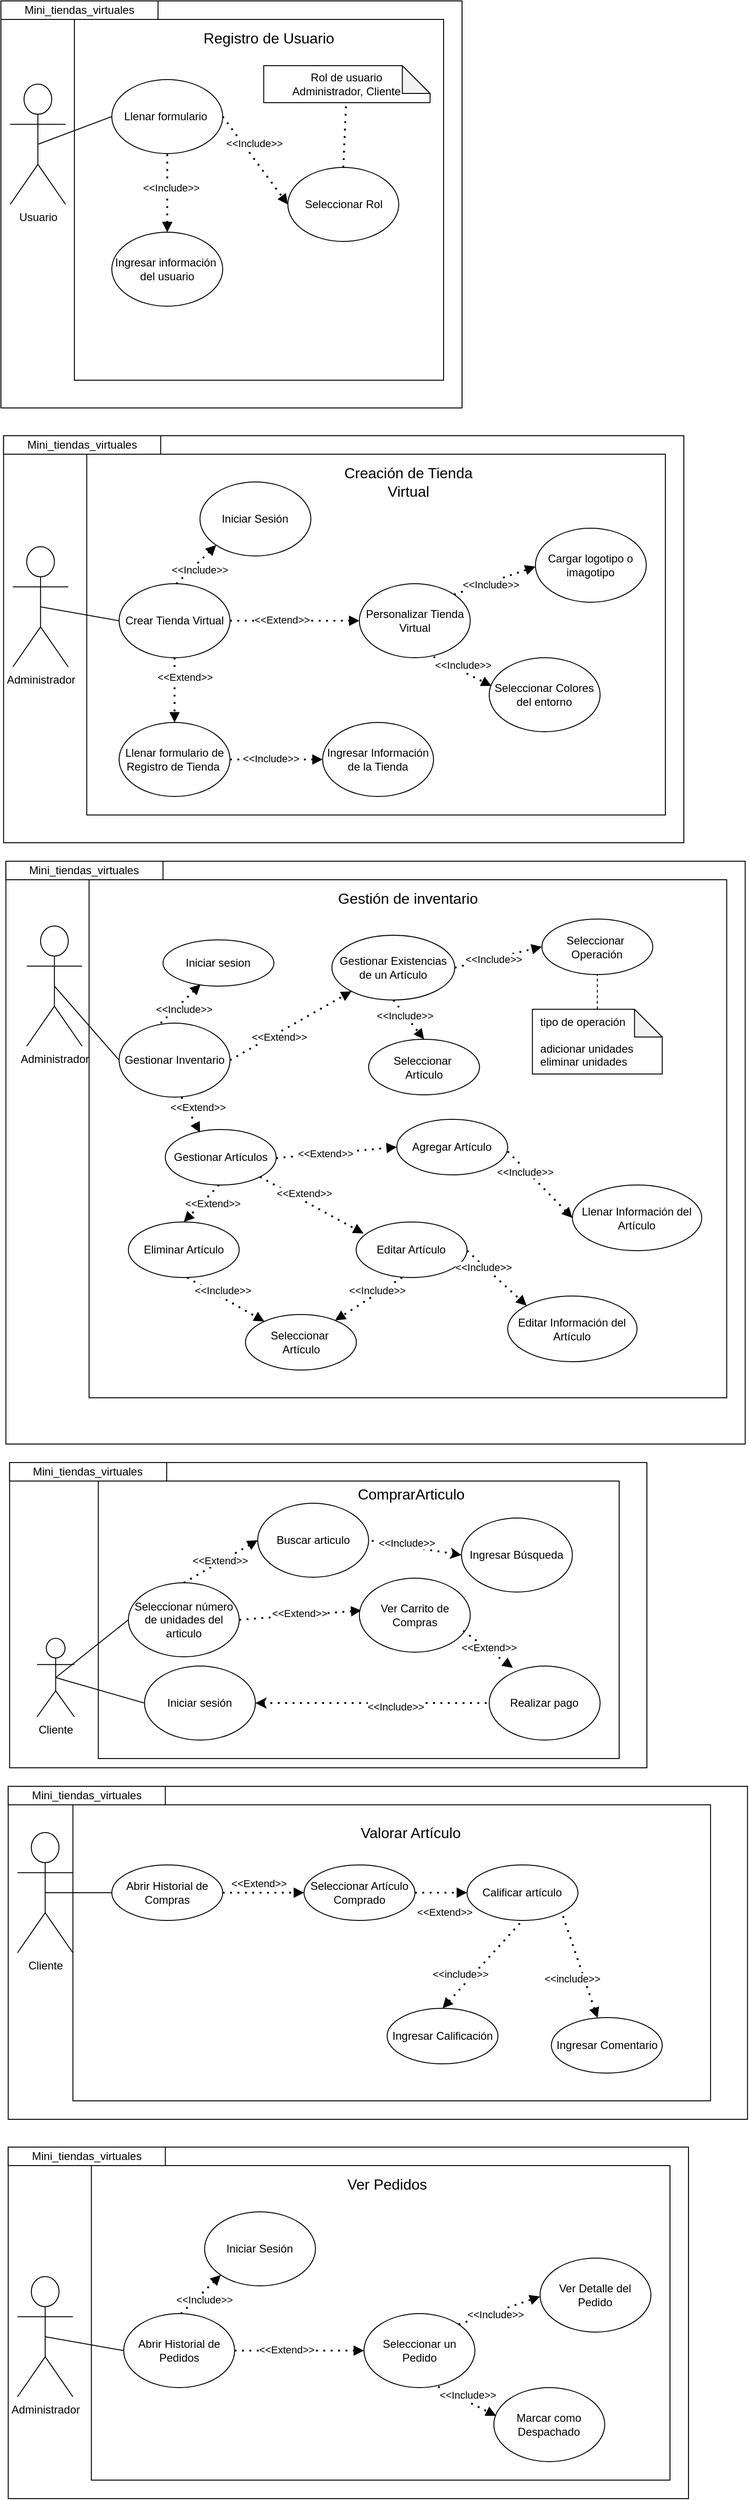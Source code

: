 <mxfile version="13.8.5" type="google"><diagram id="AHl_9mjhNAtu6RGN93dA" name="Page-1"><mxGraphModel dx="1422" dy="1874" grid="1" gridSize="10" guides="1" tooltips="1" connect="1" arrows="1" fold="1" page="1" pageScale="1" pageWidth="827" pageHeight="1169" math="0" shadow="0"><root><mxCell id="0"/><mxCell id="1" parent="0"/><mxCell id="8QxIA9W38S0j4MF1Y1v--1" value="" style="rounded=0;whiteSpace=wrap;html=1;" parent="1" vertex="1"><mxGeometry x="58.88" y="770" width="800" height="360" as="geometry"/></mxCell><mxCell id="8QxIA9W38S0j4MF1Y1v--2" value="Mini_tiendas_virtuales" style="rounded=0;whiteSpace=wrap;html=1;" parent="1" vertex="1"><mxGeometry x="58.88" y="770" width="170" height="20" as="geometry"/></mxCell><mxCell id="8QxIA9W38S0j4MF1Y1v--4" value="Cliente" style="shape=umlActor;verticalLabelPosition=bottom;verticalAlign=top;html=1;outlineConnect=0;" parent="1" vertex="1"><mxGeometry x="68.88" y="820" width="60" height="130" as="geometry"/></mxCell><mxCell id="8QxIA9W38S0j4MF1Y1v--5" value="" style="rounded=0;whiteSpace=wrap;html=1;" parent="1" vertex="1"><mxGeometry x="128.88" y="790" width="690" height="320" as="geometry"/></mxCell><mxCell id="8QxIA9W38S0j4MF1Y1v--6" value="Valorar Artículo" style="text;html=1;strokeColor=none;fillColor=none;align=center;verticalAlign=middle;whiteSpace=wrap;rounded=0;fontSize=16;" parent="1" vertex="1"><mxGeometry x="418.88" y="810" width="150.5" height="20" as="geometry"/></mxCell><mxCell id="8QxIA9W38S0j4MF1Y1v--9" value="Abrir Historial de Compras" style="ellipse;whiteSpace=wrap;html=1;" parent="1" vertex="1"><mxGeometry x="171" y="855" width="120" height="60" as="geometry"/></mxCell><mxCell id="8QxIA9W38S0j4MF1Y1v--12" value="" style="endArrow=none;html=1;entryX=0;entryY=0.5;entryDx=0;entryDy=0;exitX=0.5;exitY=0.5;exitDx=0;exitDy=0;exitPerimeter=0;" parent="1" source="8QxIA9W38S0j4MF1Y1v--4" target="8QxIA9W38S0j4MF1Y1v--9" edge="1"><mxGeometry width="50" height="50" relative="1" as="geometry"><mxPoint x="108.88" y="890" as="sourcePoint"/><mxPoint x="158.88" y="840" as="targetPoint"/></mxGeometry></mxCell><mxCell id="8QxIA9W38S0j4MF1Y1v--13" value="Calificar artículo" style="ellipse;whiteSpace=wrap;html=1;" parent="1" vertex="1"><mxGeometry x="555.38" y="855" width="120" height="60" as="geometry"/></mxCell><mxCell id="8QxIA9W38S0j4MF1Y1v--20" value="" style="endArrow=block;dashed=1;html=1;dashPattern=1 3;strokeWidth=2;entryX=0;entryY=0.5;entryDx=0;entryDy=0;startArrow=none;startFill=0;endFill=1;exitX=1;exitY=0.5;exitDx=0;exitDy=0;" parent="1" source="8QxIA9W38S0j4MF1Y1v--9" target="8QxIA9W38S0j4MF1Y1v--22" edge="1"><mxGeometry width="50" height="50" relative="1" as="geometry"><mxPoint x="448.88" y="850" as="sourcePoint"/><mxPoint x="498.88" y="800" as="targetPoint"/></mxGeometry></mxCell><mxCell id="8QxIA9W38S0j4MF1Y1v--21" value="&amp;lt;&amp;lt;Extend&amp;gt;&amp;gt;" style="edgeLabel;html=1;align=center;verticalAlign=middle;resizable=0;points=[];" parent="8QxIA9W38S0j4MF1Y1v--20" vertex="1" connectable="0"><mxGeometry x="0.392" y="2" relative="1" as="geometry"><mxPoint x="-22.5" y="-8" as="offset"/></mxGeometry></mxCell><mxCell id="8QxIA9W38S0j4MF1Y1v--22" value="Seleccionar Artículo Comprado" style="ellipse;whiteSpace=wrap;html=1;" parent="1" vertex="1"><mxGeometry x="379" y="855" width="120" height="60" as="geometry"/></mxCell><mxCell id="8QxIA9W38S0j4MF1Y1v--23" value="Ingresar Calificación" style="ellipse;whiteSpace=wrap;html=1;" parent="1" vertex="1"><mxGeometry x="468.88" y="1010" width="120" height="60" as="geometry"/></mxCell><mxCell id="8QxIA9W38S0j4MF1Y1v--24" value="Ingresar Comentario" style="ellipse;whiteSpace=wrap;html=1;" parent="1" vertex="1"><mxGeometry x="646.63" y="1020" width="120" height="60" as="geometry"/></mxCell><mxCell id="8QxIA9W38S0j4MF1Y1v--27" value="" style="endArrow=none;dashed=1;html=1;dashPattern=1 3;strokeWidth=2;exitX=0.5;exitY=0;exitDx=0;exitDy=0;endFill=0;entryX=0.5;entryY=1;entryDx=0;entryDy=0;startArrow=block;startFill=1;" parent="1" source="8QxIA9W38S0j4MF1Y1v--23" target="8QxIA9W38S0j4MF1Y1v--13" edge="1"><mxGeometry width="50" height="50" relative="1" as="geometry"><mxPoint x="448.88" y="1100" as="sourcePoint"/><mxPoint x="498.88" y="1050" as="targetPoint"/></mxGeometry></mxCell><mxCell id="8QxIA9W38S0j4MF1Y1v--28" value="&amp;lt;&amp;lt;include&amp;gt;&amp;gt;" style="edgeLabel;html=1;align=center;verticalAlign=middle;resizable=0;points=[];" parent="8QxIA9W38S0j4MF1Y1v--27" vertex="1" connectable="0"><mxGeometry x="-0.415" y="3" relative="1" as="geometry"><mxPoint x="-4.13" y="-7.22" as="offset"/></mxGeometry></mxCell><mxCell id="8QxIA9W38S0j4MF1Y1v--31" value="" style="endArrow=none;dashed=1;html=1;dashPattern=1 3;strokeWidth=2;endFill=0;entryX=1;entryY=1;entryDx=0;entryDy=0;startArrow=block;startFill=1;" parent="1" source="8QxIA9W38S0j4MF1Y1v--24" target="8QxIA9W38S0j4MF1Y1v--13" edge="1"><mxGeometry width="50" height="50" relative="1" as="geometry"><mxPoint x="678.88" y="1005" as="sourcePoint"/><mxPoint x="668.88" y="925" as="targetPoint"/></mxGeometry></mxCell><mxCell id="8QxIA9W38S0j4MF1Y1v--32" value="&amp;lt;&amp;lt;include&amp;gt;&amp;gt;" style="edgeLabel;html=1;align=center;verticalAlign=middle;resizable=0;points=[];" parent="8QxIA9W38S0j4MF1Y1v--31" vertex="1" connectable="0"><mxGeometry x="-0.415" y="3" relative="1" as="geometry"><mxPoint x="-13.6" y="-9.64" as="offset"/></mxGeometry></mxCell><mxCell id="8QxIA9W38S0j4MF1Y1v--33" value="" style="rounded=0;whiteSpace=wrap;html=1;" parent="1" vertex="1"><mxGeometry x="56.38" y="-230" width="800" height="630" as="geometry"/></mxCell><mxCell id="8QxIA9W38S0j4MF1Y1v--34" value="" style="rounded=0;whiteSpace=wrap;html=1;" parent="1" vertex="1"><mxGeometry x="146.38" y="-210" width="690" height="560" as="geometry"/></mxCell><mxCell id="8QxIA9W38S0j4MF1Y1v--36" value="Mini_tiendas_virtuales" style="rounded=0;whiteSpace=wrap;html=1;" parent="1" vertex="1"><mxGeometry x="56.38" y="-230" width="170" height="20" as="geometry"/></mxCell><mxCell id="8QxIA9W38S0j4MF1Y1v--37" value="Administrador" style="shape=umlActor;verticalLabelPosition=bottom;verticalAlign=top;html=1;outlineConnect=0;" parent="1" vertex="1"><mxGeometry x="78.88" y="-160" width="60" height="130" as="geometry"/></mxCell><mxCell id="8QxIA9W38S0j4MF1Y1v--38" value="&lt;font style=&quot;font-size: 16px;&quot;&gt;Gestión de inventario&lt;/font&gt;" style="text;html=1;strokeColor=none;fillColor=none;align=center;verticalAlign=middle;whiteSpace=wrap;rounded=0;fontSize=16;" parent="1" vertex="1"><mxGeometry x="393.88" y="-200" width="195" height="20" as="geometry"/></mxCell><mxCell id="8QxIA9W38S0j4MF1Y1v--39" value="" style="ellipse;whiteSpace=wrap;html=1;" parent="1" vertex="1"><mxGeometry x="226.38" y="-145" width="120" height="50" as="geometry"/></mxCell><mxCell id="8QxIA9W38S0j4MF1Y1v--40" value="Gestionar Artículos" style="ellipse;whiteSpace=wrap;html=1;" parent="1" vertex="1"><mxGeometry x="228.88" y="60" width="120" height="60" as="geometry"/></mxCell><mxCell id="8QxIA9W38S0j4MF1Y1v--41" value="Llenar Información del Artículo" style="ellipse;whiteSpace=wrap;html=1;" parent="1" vertex="1"><mxGeometry x="669.38" y="120" width="140" height="71" as="geometry"/></mxCell><mxCell id="8QxIA9W38S0j4MF1Y1v--42" value="Iniciar sesion" style="text;html=1;strokeColor=none;fillColor=none;align=center;verticalAlign=middle;whiteSpace=wrap;rounded=0;" parent="1" vertex="1"><mxGeometry x="246.38" y="-132.5" width="80" height="25" as="geometry"/></mxCell><mxCell id="8QxIA9W38S0j4MF1Y1v--43" value="Agregar Artículo" style="ellipse;whiteSpace=wrap;html=1;" parent="1" vertex="1"><mxGeometry x="479.38" y="49" width="120" height="60" as="geometry"/></mxCell><mxCell id="8QxIA9W38S0j4MF1Y1v--47" value="" style="endArrow=none;html=1;entryX=0;entryY=0.5;entryDx=0;entryDy=0;exitX=0.5;exitY=0.5;exitDx=0;exitDy=0;exitPerimeter=0;" parent="1" source="8QxIA9W38S0j4MF1Y1v--37" target="8QxIA9W38S0j4MF1Y1v--139" edge="1"><mxGeometry width="50" height="50" relative="1" as="geometry"><mxPoint x="436.38" y="60" as="sourcePoint"/><mxPoint x="486.38" y="10" as="targetPoint"/></mxGeometry></mxCell><mxCell id="8QxIA9W38S0j4MF1Y1v--48" value="" style="rounded=0;whiteSpace=wrap;html=1;" parent="1" vertex="1"><mxGeometry x="60.38" y="420" width="689.62" height="330" as="geometry"/></mxCell><mxCell id="8QxIA9W38S0j4MF1Y1v--49" value="" style="rounded=0;whiteSpace=wrap;html=1;" parent="1" vertex="1"><mxGeometry x="156.38" y="440" width="563.62" height="300" as="geometry"/></mxCell><mxCell id="8QxIA9W38S0j4MF1Y1v--50" value="Mini_tiendas_virtuales" style="rounded=0;whiteSpace=wrap;html=1;" parent="1" vertex="1"><mxGeometry x="60.38" y="420" width="170" height="20" as="geometry"/></mxCell><mxCell id="8QxIA9W38S0j4MF1Y1v--51" value="Cliente" style="shape=umlActor;verticalLabelPosition=bottom;verticalAlign=top;html=1;outlineConnect=0;" parent="1" vertex="1"><mxGeometry x="90" y="610" width="40.5" height="85" as="geometry"/></mxCell><mxCell id="8QxIA9W38S0j4MF1Y1v--52" value="ComprarArticulo" style="text;html=1;strokeColor=none;fillColor=none;align=center;verticalAlign=middle;whiteSpace=wrap;rounded=0;fontSize=16;" parent="1" vertex="1"><mxGeometry x="475.38" y="444" width="40" height="20" as="geometry"/></mxCell><mxCell id="8QxIA9W38S0j4MF1Y1v--54" value="" style="endArrow=none;html=1;exitX=0.5;exitY=0.5;exitDx=0;exitDy=0;exitPerimeter=0;entryX=0;entryY=0.5;entryDx=0;entryDy=0;" parent="1" source="8QxIA9W38S0j4MF1Y1v--51" target="8QxIA9W38S0j4MF1Y1v--57" edge="1"><mxGeometry width="50" height="50" relative="1" as="geometry"><mxPoint x="210.38" y="590" as="sourcePoint"/><mxPoint x="166.38" y="550" as="targetPoint"/></mxGeometry></mxCell><mxCell id="8QxIA9W38S0j4MF1Y1v--57" value="Seleccionar número de unidades del articulo" style="ellipse;whiteSpace=wrap;html=1;" parent="1" vertex="1"><mxGeometry x="188.88" y="550" width="120" height="80" as="geometry"/></mxCell><mxCell id="8QxIA9W38S0j4MF1Y1v--58" value="Realizar pago" style="ellipse;whiteSpace=wrap;html=1;" parent="1" vertex="1"><mxGeometry x="579.38" y="640" width="120" height="80" as="geometry"/></mxCell><mxCell id="8QxIA9W38S0j4MF1Y1v--59" value="" style="endArrow=block;dashed=1;html=1;dashPattern=1 3;strokeWidth=2;entryX=0;entryY=0.5;entryDx=0;entryDy=0;exitX=1;exitY=0.5;exitDx=0;exitDy=0;endFill=1;" parent="1" source="8QxIA9W38S0j4MF1Y1v--57" edge="1"><mxGeometry width="50" height="50" relative="1" as="geometry"><mxPoint x="526.38" y="560" as="sourcePoint"/><mxPoint x="441" y="580" as="targetPoint"/><Array as="points"/></mxGeometry></mxCell><mxCell id="8QxIA9W38S0j4MF1Y1v--60" value="&amp;lt;&amp;lt;Extend&amp;gt;&amp;gt;" style="edgeLabel;html=1;align=center;verticalAlign=middle;resizable=0;points=[];" parent="8QxIA9W38S0j4MF1Y1v--59" vertex="1" connectable="0"><mxGeometry x="-0.019" y="1" relative="1" as="geometry"><mxPoint y="-1" as="offset"/></mxGeometry></mxCell><mxCell id="8QxIA9W38S0j4MF1Y1v--61" value="Iniciar sesión" style="ellipse;whiteSpace=wrap;html=1;" parent="1" vertex="1"><mxGeometry x="206.38" y="640" width="120" height="80" as="geometry"/></mxCell><mxCell id="8QxIA9W38S0j4MF1Y1v--62" value="" style="endArrow=none;dashed=1;html=1;dashPattern=1 3;strokeWidth=2;entryX=0;entryY=0.5;entryDx=0;entryDy=0;startArrow=classic;startFill=1;exitX=1;exitY=0.5;exitDx=0;exitDy=0;" parent="1" source="8QxIA9W38S0j4MF1Y1v--61" target="8QxIA9W38S0j4MF1Y1v--58" edge="1"><mxGeometry width="50" height="50" relative="1" as="geometry"><mxPoint x="616.38" y="630" as="sourcePoint"/><mxPoint x="666.38" y="580" as="targetPoint"/></mxGeometry></mxCell><mxCell id="8QxIA9W38S0j4MF1Y1v--63" value="&amp;lt;&amp;lt;Include&amp;gt;&amp;gt;" style="edgeLabel;html=1;align=center;verticalAlign=middle;resizable=0;points=[];" parent="8QxIA9W38S0j4MF1Y1v--62" vertex="1" connectable="0"><mxGeometry x="0.194" y="-4" relative="1" as="geometry"><mxPoint as="offset"/></mxGeometry></mxCell><mxCell id="8QxIA9W38S0j4MF1Y1v--64" value="" style="endArrow=none;html=1;exitX=0;exitY=0.5;exitDx=0;exitDy=0;entryX=0.5;entryY=0.5;entryDx=0;entryDy=0;entryPerimeter=0;" parent="1" source="8QxIA9W38S0j4MF1Y1v--61" target="8QxIA9W38S0j4MF1Y1v--51" edge="1"><mxGeometry width="50" height="50" relative="1" as="geometry"><mxPoint x="96.38" y="680" as="sourcePoint"/><mxPoint x="136.38" y="630" as="targetPoint"/><Array as="points"/></mxGeometry></mxCell><mxCell id="8QxIA9W38S0j4MF1Y1v--65" value="" style="rounded=0;whiteSpace=wrap;html=1;" parent="1" vertex="1"><mxGeometry x="51" y="-1160" width="499" height="440" as="geometry"/></mxCell><mxCell id="8QxIA9W38S0j4MF1Y1v--66" value="Mini_tiendas_virtuales" style="rounded=0;whiteSpace=wrap;html=1;" parent="1" vertex="1"><mxGeometry x="51" y="-1160" width="170" height="20" as="geometry"/></mxCell><mxCell id="8QxIA9W38S0j4MF1Y1v--67" value="Usuario" style="shape=umlActor;verticalLabelPosition=bottom;verticalAlign=top;html=1;outlineConnect=0;" parent="1" vertex="1"><mxGeometry x="61" y="-1070" width="60" height="130" as="geometry"/></mxCell><mxCell id="8QxIA9W38S0j4MF1Y1v--68" value="" style="rounded=0;whiteSpace=wrap;html=1;" parent="1" vertex="1"><mxGeometry x="130.5" y="-1140" width="399.5" height="390" as="geometry"/></mxCell><mxCell id="8QxIA9W38S0j4MF1Y1v--69" value="Registro de Usuario" style="text;html=1;strokeColor=none;fillColor=none;align=center;verticalAlign=middle;whiteSpace=wrap;rounded=0;fontSize=16;" parent="1" vertex="1"><mxGeometry x="263.13" y="-1130" width="155.75" height="20" as="geometry"/></mxCell><mxCell id="8QxIA9W38S0j4MF1Y1v--70" value="Seleccionar Rol" style="ellipse;whiteSpace=wrap;html=1;" parent="1" vertex="1"><mxGeometry x="361.5" y="-980" width="120" height="80" as="geometry"/></mxCell><mxCell id="8QxIA9W38S0j4MF1Y1v--71" value="Rol de usuario&lt;br&gt;Administrador, Cliente" style="shape=note;whiteSpace=wrap;html=1;backgroundOutline=1;darkOpacity=0.05;" parent="1" vertex="1"><mxGeometry x="335.38" y="-1090" width="180" height="40" as="geometry"/></mxCell><mxCell id="8QxIA9W38S0j4MF1Y1v--72" value="" style="endArrow=none;dashed=1;html=1;dashPattern=1 3;strokeWidth=2;exitX=0.5;exitY=0;exitDx=0;exitDy=0;" parent="1" source="8QxIA9W38S0j4MF1Y1v--70" target="8QxIA9W38S0j4MF1Y1v--71" edge="1"><mxGeometry width="50" height="50" relative="1" as="geometry"><mxPoint x="291" y="-1050" as="sourcePoint"/><mxPoint x="341" y="-1100" as="targetPoint"/></mxGeometry></mxCell><mxCell id="8QxIA9W38S0j4MF1Y1v--73" value="Llenar formulario&amp;nbsp;" style="ellipse;whiteSpace=wrap;html=1;" parent="1" vertex="1"><mxGeometry x="171" y="-1075" width="120" height="80" as="geometry"/></mxCell><mxCell id="8QxIA9W38S0j4MF1Y1v--74" value="" style="endArrow=block;dashed=1;html=1;dashPattern=1 3;strokeWidth=2;exitX=1;exitY=0.5;exitDx=0;exitDy=0;entryX=0;entryY=0.5;entryDx=0;entryDy=0;endFill=1;" parent="1" source="8QxIA9W38S0j4MF1Y1v--73" target="8QxIA9W38S0j4MF1Y1v--70" edge="1"><mxGeometry width="50" height="50" relative="1" as="geometry"><mxPoint x="311" y="-1050" as="sourcePoint"/><mxPoint x="361" y="-1100" as="targetPoint"/></mxGeometry></mxCell><mxCell id="8QxIA9W38S0j4MF1Y1v--75" value="&amp;lt;&amp;lt;Include&amp;gt;&amp;gt;" style="edgeLabel;html=1;align=center;verticalAlign=middle;resizable=0;points=[];" parent="8QxIA9W38S0j4MF1Y1v--74" vertex="1" connectable="0"><mxGeometry x="-0.355" relative="1" as="geometry"><mxPoint x="11.04" y="-1.61" as="offset"/></mxGeometry></mxCell><mxCell id="8QxIA9W38S0j4MF1Y1v--76" value="Ingresar información&amp;nbsp; del usuario" style="ellipse;whiteSpace=wrap;html=1;" parent="1" vertex="1"><mxGeometry x="171" y="-910" width="120" height="80" as="geometry"/></mxCell><mxCell id="8QxIA9W38S0j4MF1Y1v--78" value="" style="endArrow=none;html=1;entryX=0;entryY=0.5;entryDx=0;entryDy=0;exitX=0.5;exitY=0.5;exitDx=0;exitDy=0;exitPerimeter=0;" parent="1" source="8QxIA9W38S0j4MF1Y1v--67" target="8QxIA9W38S0j4MF1Y1v--73" edge="1"><mxGeometry width="50" height="50" relative="1" as="geometry"><mxPoint x="121" y="-965" as="sourcePoint"/><mxPoint x="171" y="-1015" as="targetPoint"/></mxGeometry></mxCell><mxCell id="8QxIA9W38S0j4MF1Y1v--79" value="" style="endArrow=none;dashed=1;html=1;dashPattern=1 3;strokeWidth=2;entryX=0.5;entryY=1;entryDx=0;entryDy=0;exitX=0.5;exitY=0;exitDx=0;exitDy=0;endFill=0;startArrow=block;startFill=1;" parent="1" source="8QxIA9W38S0j4MF1Y1v--76" target="8QxIA9W38S0j4MF1Y1v--73" edge="1"><mxGeometry width="50" height="50" relative="1" as="geometry"><mxPoint x="431" y="-880" as="sourcePoint"/><mxPoint x="481" y="-930" as="targetPoint"/><Array as="points"><mxPoint x="231" y="-970"/></Array></mxGeometry></mxCell><mxCell id="8QxIA9W38S0j4MF1Y1v--80" value="&amp;lt;&amp;lt;Include&amp;gt;&amp;gt;" style="edgeLabel;html=1;align=center;verticalAlign=middle;resizable=0;points=[];" parent="8QxIA9W38S0j4MF1Y1v--79" vertex="1" connectable="0"><mxGeometry x="0.412" y="-13" relative="1" as="geometry"><mxPoint x="-9" y="12" as="offset"/></mxGeometry></mxCell><mxCell id="8QxIA9W38S0j4MF1Y1v--103" value="" style="rounded=0;whiteSpace=wrap;html=1;" parent="1" vertex="1"><mxGeometry x="53.88" y="-690" width="736.12" height="440" as="geometry"/></mxCell><mxCell id="8QxIA9W38S0j4MF1Y1v--104" value="Mini_tiendas_virtuales" style="rounded=0;whiteSpace=wrap;html=1;" parent="1" vertex="1"><mxGeometry x="53.88" y="-690" width="170" height="20" as="geometry"/></mxCell><mxCell id="8QxIA9W38S0j4MF1Y1v--105" value="Administrador" style="shape=umlActor;verticalLabelPosition=bottom;verticalAlign=top;html=1;outlineConnect=0;" parent="1" vertex="1"><mxGeometry x="63.88" y="-570" width="60" height="130" as="geometry"/></mxCell><mxCell id="8QxIA9W38S0j4MF1Y1v--106" value="" style="rounded=0;whiteSpace=wrap;html=1;" parent="1" vertex="1"><mxGeometry x="143.88" y="-670" width="626.12" height="390" as="geometry"/></mxCell><mxCell id="8QxIA9W38S0j4MF1Y1v--107" value="Creación de Tienda Virtual" style="text;html=1;strokeColor=none;fillColor=none;align=center;verticalAlign=middle;whiteSpace=wrap;rounded=0;fontSize=16;" parent="1" vertex="1"><mxGeometry x="413.63" y="-650" width="155.75" height="20" as="geometry"/></mxCell><mxCell id="8QxIA9W38S0j4MF1Y1v--108" value="Ingresar Información de la Tienda" style="ellipse;whiteSpace=wrap;html=1;" parent="1" vertex="1"><mxGeometry x="399.13" y="-380" width="120" height="80" as="geometry"/></mxCell><mxCell id="8QxIA9W38S0j4MF1Y1v--111" value="Llenar formulario de Registro de Tienda&amp;nbsp;" style="ellipse;whiteSpace=wrap;html=1;" parent="1" vertex="1"><mxGeometry x="178.88" y="-380" width="120" height="80" as="geometry"/></mxCell><mxCell id="8QxIA9W38S0j4MF1Y1v--112" value="" style="endArrow=block;dashed=1;html=1;dashPattern=1 3;strokeWidth=2;exitX=1;exitY=0.5;exitDx=0;exitDy=0;entryX=0;entryY=0.5;entryDx=0;entryDy=0;endFill=1;" parent="1" source="8QxIA9W38S0j4MF1Y1v--111" target="8QxIA9W38S0j4MF1Y1v--108" edge="1"><mxGeometry width="50" height="50" relative="1" as="geometry"><mxPoint x="313.88" y="-580" as="sourcePoint"/><mxPoint x="363.88" y="-630" as="targetPoint"/></mxGeometry></mxCell><mxCell id="8QxIA9W38S0j4MF1Y1v--113" value="&amp;lt;&amp;lt;Include&amp;gt;&amp;gt;" style="edgeLabel;html=1;align=center;verticalAlign=middle;resizable=0;points=[];" parent="8QxIA9W38S0j4MF1Y1v--112" vertex="1" connectable="0"><mxGeometry x="-0.355" relative="1" as="geometry"><mxPoint x="11.04" y="-1.61" as="offset"/></mxGeometry></mxCell><mxCell id="8QxIA9W38S0j4MF1Y1v--114" value="Iniciar Sesión" style="ellipse;whiteSpace=wrap;html=1;" parent="1" vertex="1"><mxGeometry x="266.38" y="-640" width="120" height="80" as="geometry"/></mxCell><mxCell id="8QxIA9W38S0j4MF1Y1v--116" value="" style="endArrow=none;html=1;entryX=0;entryY=0.5;entryDx=0;entryDy=0;exitX=0.5;exitY=0.5;exitDx=0;exitDy=0;exitPerimeter=0;" parent="1" source="8QxIA9W38S0j4MF1Y1v--105" target="8QxIA9W38S0j4MF1Y1v--125" edge="1"><mxGeometry width="50" height="50" relative="1" as="geometry"><mxPoint x="123.88" y="-495" as="sourcePoint"/><mxPoint x="173.88" y="-545" as="targetPoint"/></mxGeometry></mxCell><mxCell id="8QxIA9W38S0j4MF1Y1v--121" value="Personalizar Tienda Virtual" style="ellipse;whiteSpace=wrap;html=1;" parent="1" vertex="1"><mxGeometry x="438.88" y="-530" width="120" height="80" as="geometry"/></mxCell><mxCell id="8QxIA9W38S0j4MF1Y1v--122" value="" style="endArrow=block;dashed=1;html=1;dashPattern=1 3;strokeWidth=2;exitX=1;exitY=0.5;exitDx=0;exitDy=0;entryX=0;entryY=0.5;entryDx=0;entryDy=0;endFill=1;" parent="1" source="8QxIA9W38S0j4MF1Y1v--125" target="8QxIA9W38S0j4MF1Y1v--121" edge="1"><mxGeometry width="50" height="50" relative="1" as="geometry"><mxPoint x="293.876" y="-569.996" as="sourcePoint"/><mxPoint x="371.45" y="-463.28" as="targetPoint"/></mxGeometry></mxCell><mxCell id="8QxIA9W38S0j4MF1Y1v--123" value="&amp;lt;&amp;lt;Extend&amp;gt;&amp;gt;" style="edgeLabel;html=1;align=center;verticalAlign=middle;resizable=0;points=[];" parent="8QxIA9W38S0j4MF1Y1v--122" vertex="1" connectable="0"><mxGeometry x="-0.355" relative="1" as="geometry"><mxPoint x="11.04" y="-1.61" as="offset"/></mxGeometry></mxCell><mxCell id="8QxIA9W38S0j4MF1Y1v--124" value="Seleccionar Colores del entorno" style="ellipse;whiteSpace=wrap;html=1;" parent="1" vertex="1"><mxGeometry x="579.38" y="-450" width="120" height="80" as="geometry"/></mxCell><mxCell id="8QxIA9W38S0j4MF1Y1v--126" value="" style="endArrow=block;dashed=1;html=1;dashPattern=1 3;strokeWidth=2;exitX=0.5;exitY=1;exitDx=0;exitDy=0;endFill=1;" parent="1" source="8QxIA9W38S0j4MF1Y1v--125" target="8QxIA9W38S0j4MF1Y1v--111" edge="1"><mxGeometry width="50" height="50" relative="1" as="geometry"><mxPoint x="228.876" y="-534.996" as="sourcePoint"/><mxPoint x="358.38" y="-540" as="targetPoint"/></mxGeometry></mxCell><mxCell id="8QxIA9W38S0j4MF1Y1v--127" value="&amp;lt;&amp;lt;Extend&amp;gt;&amp;gt;" style="edgeLabel;html=1;align=center;verticalAlign=middle;resizable=0;points=[];" parent="8QxIA9W38S0j4MF1Y1v--126" vertex="1" connectable="0"><mxGeometry x="-0.355" relative="1" as="geometry"><mxPoint x="11.04" y="-1.61" as="offset"/></mxGeometry></mxCell><mxCell id="8QxIA9W38S0j4MF1Y1v--125" value="Crear Tienda Virtual" style="ellipse;whiteSpace=wrap;html=1;" parent="1" vertex="1"><mxGeometry x="178.88" y="-530" width="120" height="80" as="geometry"/></mxCell><mxCell id="8QxIA9W38S0j4MF1Y1v--130" value="" style="endArrow=block;dashed=1;html=1;dashPattern=1 3;strokeWidth=2;exitX=1;exitY=0.5;exitDx=0;exitDy=0;entryX=0.021;entryY=0.382;entryDx=0;entryDy=0;endFill=1;entryPerimeter=0;" parent="1" target="8QxIA9W38S0j4MF1Y1v--124" edge="1"><mxGeometry width="50" height="50" relative="1" as="geometry"><mxPoint x="519.13" y="-451" as="sourcePoint"/><mxPoint x="619.38" y="-451" as="targetPoint"/></mxGeometry></mxCell><mxCell id="8QxIA9W38S0j4MF1Y1v--131" value="&amp;lt;&amp;lt;Include&amp;gt;&amp;gt;" style="edgeLabel;html=1;align=center;verticalAlign=middle;resizable=0;points=[];" parent="8QxIA9W38S0j4MF1Y1v--130" vertex="1" connectable="0"><mxGeometry x="-0.355" relative="1" as="geometry"><mxPoint x="11.04" y="-1.61" as="offset"/></mxGeometry></mxCell><mxCell id="8QxIA9W38S0j4MF1Y1v--132" value="Cargar logotipo o imagotipo" style="ellipse;whiteSpace=wrap;html=1;" parent="1" vertex="1"><mxGeometry x="629.38" y="-590" width="120" height="80" as="geometry"/></mxCell><mxCell id="8QxIA9W38S0j4MF1Y1v--134" value="" style="endArrow=block;dashed=1;html=1;dashPattern=1 3;strokeWidth=2;exitX=1;exitY=0;exitDx=0;exitDy=0;entryX=0.021;entryY=0.382;entryDx=0;entryDy=0;endFill=1;entryPerimeter=0;" parent="1" source="8QxIA9W38S0j4MF1Y1v--121" edge="1"><mxGeometry width="50" height="50" relative="1" as="geometry"><mxPoint x="566.61" y="-580" as="sourcePoint"/><mxPoint x="629.38" y="-548.44" as="targetPoint"/></mxGeometry></mxCell><mxCell id="8QxIA9W38S0j4MF1Y1v--135" value="&amp;lt;&amp;lt;Include&amp;gt;&amp;gt;" style="edgeLabel;html=1;align=center;verticalAlign=middle;resizable=0;points=[];" parent="8QxIA9W38S0j4MF1Y1v--134" vertex="1" connectable="0"><mxGeometry x="-0.355" relative="1" as="geometry"><mxPoint x="11.04" y="-1.61" as="offset"/></mxGeometry></mxCell><mxCell id="8QxIA9W38S0j4MF1Y1v--137" value="" style="endArrow=block;dashed=1;html=1;dashPattern=1 3;strokeWidth=2;exitX=1;exitY=0;exitDx=0;exitDy=0;entryX=0;entryY=1;entryDx=0;entryDy=0;endFill=1;" parent="1" target="8QxIA9W38S0j4MF1Y1v--114" edge="1"><mxGeometry width="50" height="50" relative="1" as="geometry"><mxPoint x="240.806" y="-529.844" as="sourcePoint"/><mxPoint x="328.88" y="-560" as="targetPoint"/></mxGeometry></mxCell><mxCell id="8QxIA9W38S0j4MF1Y1v--138" value="&amp;lt;&amp;lt;Include&amp;gt;&amp;gt;" style="edgeLabel;html=1;align=center;verticalAlign=middle;resizable=0;points=[];" parent="8QxIA9W38S0j4MF1Y1v--137" vertex="1" connectable="0"><mxGeometry x="-0.355" relative="1" as="geometry"><mxPoint x="11.04" y="-1.61" as="offset"/></mxGeometry></mxCell><mxCell id="8QxIA9W38S0j4MF1Y1v--139" value="Gestionar Inventario" style="ellipse;whiteSpace=wrap;html=1;" parent="1" vertex="1"><mxGeometry x="178.88" y="-55" width="120" height="80" as="geometry"/></mxCell><mxCell id="8QxIA9W38S0j4MF1Y1v--140" value="" style="endArrow=block;dashed=1;html=1;dashPattern=1 3;strokeWidth=2;exitX=1;exitY=0;exitDx=0;exitDy=0;entryX=0;entryY=1;entryDx=0;entryDy=0;endFill=1;" parent="1" edge="1"><mxGeometry width="50" height="50" relative="1" as="geometry"><mxPoint x="223.876" y="-55.004" as="sourcePoint"/><mxPoint x="267.024" y="-96.876" as="targetPoint"/></mxGeometry></mxCell><mxCell id="8QxIA9W38S0j4MF1Y1v--141" value="&amp;lt;&amp;lt;Include&amp;gt;&amp;gt;" style="edgeLabel;html=1;align=center;verticalAlign=middle;resizable=0;points=[];" parent="8QxIA9W38S0j4MF1Y1v--140" vertex="1" connectable="0"><mxGeometry x="-0.355" relative="1" as="geometry"><mxPoint x="11.04" y="-1.61" as="offset"/></mxGeometry></mxCell><mxCell id="8QxIA9W38S0j4MF1Y1v--142" value="" style="endArrow=block;dashed=1;html=1;dashPattern=1 3;strokeWidth=2;exitX=1;exitY=0;exitDx=0;exitDy=0;entryX=0.313;entryY=0.055;entryDx=0;entryDy=0;endFill=1;entryPerimeter=0;" parent="1" target="8QxIA9W38S0j4MF1Y1v--40" edge="1"><mxGeometry width="50" height="50" relative="1" as="geometry"><mxPoint x="246.376" y="24.996" as="sourcePoint"/><mxPoint x="289.524" y="-16.876" as="targetPoint"/></mxGeometry></mxCell><mxCell id="8QxIA9W38S0j4MF1Y1v--143" value="&amp;lt;&amp;lt;Extend&amp;gt;&amp;gt;" style="edgeLabel;html=1;align=center;verticalAlign=middle;resizable=0;points=[];" parent="8QxIA9W38S0j4MF1Y1v--142" vertex="1" connectable="0"><mxGeometry x="-0.355" relative="1" as="geometry"><mxPoint x="11.04" y="-1.61" as="offset"/></mxGeometry></mxCell><mxCell id="8QxIA9W38S0j4MF1Y1v--144" value="Gestionar Existencias de un Artículo" style="ellipse;whiteSpace=wrap;html=1;" parent="1" vertex="1"><mxGeometry x="409.13" y="-150" width="133" height="70" as="geometry"/></mxCell><mxCell id="8QxIA9W38S0j4MF1Y1v--147" value="" style="endArrow=block;dashed=1;html=1;dashPattern=1 3;strokeWidth=2;exitX=1;exitY=0.5;exitDx=0;exitDy=0;endFill=1;" parent="1" source="8QxIA9W38S0j4MF1Y1v--139" target="8QxIA9W38S0j4MF1Y1v--144" edge="1"><mxGeometry width="50" height="50" relative="1" as="geometry"><mxPoint x="256.376" y="34.996" as="sourcePoint"/><mxPoint x="276.44" y="73.3" as="targetPoint"/></mxGeometry></mxCell><mxCell id="8QxIA9W38S0j4MF1Y1v--148" value="&amp;lt;&amp;lt;Extend&amp;gt;&amp;gt;" style="edgeLabel;html=1;align=center;verticalAlign=middle;resizable=0;points=[];" parent="8QxIA9W38S0j4MF1Y1v--147" vertex="1" connectable="0"><mxGeometry x="-0.355" relative="1" as="geometry"><mxPoint x="11.04" y="-1.61" as="offset"/></mxGeometry></mxCell><mxCell id="8QxIA9W38S0j4MF1Y1v--149" value="Seleccionar&amp;nbsp;&lt;br&gt;Artículo" style="ellipse;whiteSpace=wrap;html=1;" parent="1" vertex="1"><mxGeometry x="448.88" y="-37.5" width="120" height="60" as="geometry"/></mxCell><mxCell id="8QxIA9W38S0j4MF1Y1v--151" value="Seleccionar&amp;nbsp;&lt;br&gt;Operación" style="ellipse;whiteSpace=wrap;html=1;" parent="1" vertex="1"><mxGeometry x="636.38" y="-167.5" width="120" height="60" as="geometry"/></mxCell><mxCell id="8QxIA9W38S0j4MF1Y1v--152" value="&amp;nbsp; tipo de operación&lt;br&gt;&lt;br&gt;&amp;nbsp; adicionar unidades&lt;br&gt;&amp;nbsp; eliminar unidades" style="shape=note;whiteSpace=wrap;html=1;backgroundOutline=1;darkOpacity=0.05;align=left;" parent="1" vertex="1"><mxGeometry x="626.13" y="-70" width="140.5" height="70" as="geometry"/></mxCell><mxCell id="8QxIA9W38S0j4MF1Y1v--153" value="" style="endArrow=none;dashed=1;html=1;entryX=0.5;entryY=1;entryDx=0;entryDy=0;" parent="1" source="8QxIA9W38S0j4MF1Y1v--152" target="8QxIA9W38S0j4MF1Y1v--151" edge="1"><mxGeometry width="50" height="50" relative="1" as="geometry"><mxPoint x="806.13" y="-112.5" as="sourcePoint"/><mxPoint x="856.13" y="-162.5" as="targetPoint"/></mxGeometry></mxCell><mxCell id="8QxIA9W38S0j4MF1Y1v--156" value="" style="endArrow=block;dashed=1;html=1;dashPattern=1 3;strokeWidth=2;exitX=1;exitY=0;exitDx=0;exitDy=0;entryX=0;entryY=0.5;entryDx=0;entryDy=0;endFill=1;" parent="1" target="8QxIA9W38S0j4MF1Y1v--43" edge="1"><mxGeometry width="50" height="50" relative="1" as="geometry"><mxPoint x="348.876" y="90.876" as="sourcePoint"/><mxPoint x="392.024" y="49.004" as="targetPoint"/></mxGeometry></mxCell><mxCell id="8QxIA9W38S0j4MF1Y1v--157" value="&amp;lt;&amp;lt;Extend&amp;gt;&amp;gt;" style="edgeLabel;html=1;align=center;verticalAlign=middle;resizable=0;points=[];" parent="8QxIA9W38S0j4MF1Y1v--156" vertex="1" connectable="0"><mxGeometry x="-0.355" relative="1" as="geometry"><mxPoint x="11.04" y="-1.61" as="offset"/></mxGeometry></mxCell><mxCell id="8QxIA9W38S0j4MF1Y1v--158" value="" style="endArrow=block;dashed=1;html=1;dashPattern=1 3;strokeWidth=2;exitX=0.5;exitY=1;exitDx=0;exitDy=0;endFill=1;entryX=0.5;entryY=0;entryDx=0;entryDy=0;" parent="1" source="8QxIA9W38S0j4MF1Y1v--144" target="8QxIA9W38S0j4MF1Y1v--149" edge="1"><mxGeometry width="50" height="50" relative="1" as="geometry"><mxPoint x="489.376" y="-35.124" as="sourcePoint"/><mxPoint x="489.38" y="-40" as="targetPoint"/></mxGeometry></mxCell><mxCell id="8QxIA9W38S0j4MF1Y1v--159" value="&amp;lt;&amp;lt;Include&amp;gt;&amp;gt;" style="edgeLabel;html=1;align=center;verticalAlign=middle;resizable=0;points=[];" parent="8QxIA9W38S0j4MF1Y1v--158" vertex="1" connectable="0"><mxGeometry x="-0.355" relative="1" as="geometry"><mxPoint x="0.91" y="2.57" as="offset"/></mxGeometry></mxCell><mxCell id="8QxIA9W38S0j4MF1Y1v--162" value="" style="endArrow=block;dashed=1;html=1;dashPattern=1 3;strokeWidth=2;exitX=1;exitY=0.5;exitDx=0;exitDy=0;entryX=0;entryY=0.5;entryDx=0;entryDy=0;endFill=1;" parent="1" source="8QxIA9W38S0j4MF1Y1v--144" target="8QxIA9W38S0j4MF1Y1v--151" edge="1"><mxGeometry width="50" height="50" relative="1" as="geometry"><mxPoint x="551.376" y="-70.004" as="sourcePoint"/><mxPoint x="651.88" y="-45.88" as="targetPoint"/></mxGeometry></mxCell><mxCell id="8QxIA9W38S0j4MF1Y1v--163" value="&amp;lt;&amp;lt;Include&amp;gt;&amp;gt;" style="edgeLabel;html=1;align=center;verticalAlign=middle;resizable=0;points=[];" parent="8QxIA9W38S0j4MF1Y1v--162" vertex="1" connectable="0"><mxGeometry x="-0.355" relative="1" as="geometry"><mxPoint x="11.04" y="-1.61" as="offset"/></mxGeometry></mxCell><mxCell id="8QxIA9W38S0j4MF1Y1v--164" value="" style="endArrow=block;dashed=1;html=1;dashPattern=1 3;strokeWidth=2;exitX=1;exitY=1;exitDx=0;exitDy=0;endFill=1;entryX=0.067;entryY=0.206;entryDx=0;entryDy=0;entryPerimeter=0;" parent="1" source="8QxIA9W38S0j4MF1Y1v--40" target="8QxIA9W38S0j4MF1Y1v--166" edge="1"><mxGeometry width="50" height="50" relative="1" as="geometry"><mxPoint x="313.126" y="119.996" as="sourcePoint"/><mxPoint x="399.38" y="160" as="targetPoint"/></mxGeometry></mxCell><mxCell id="8QxIA9W38S0j4MF1Y1v--165" value="&amp;lt;&amp;lt;Extend&amp;gt;&amp;gt;" style="edgeLabel;html=1;align=center;verticalAlign=middle;resizable=0;points=[];" parent="8QxIA9W38S0j4MF1Y1v--164" vertex="1" connectable="0"><mxGeometry x="-0.355" relative="1" as="geometry"><mxPoint x="11.04" y="-1.61" as="offset"/></mxGeometry></mxCell><mxCell id="8QxIA9W38S0j4MF1Y1v--166" value="Editar Artículo" style="ellipse;whiteSpace=wrap;html=1;" parent="1" vertex="1"><mxGeometry x="435.38" y="160" width="120" height="60" as="geometry"/></mxCell><mxCell id="8QxIA9W38S0j4MF1Y1v--167" value="Eliminar Artículo" style="ellipse;whiteSpace=wrap;html=1;" parent="1" vertex="1"><mxGeometry x="188.88" y="160" width="120" height="60" as="geometry"/></mxCell><mxCell id="8QxIA9W38S0j4MF1Y1v--168" value="Seleccionar&amp;nbsp;&lt;br&gt;Artículo" style="ellipse;whiteSpace=wrap;html=1;" parent="1" vertex="1"><mxGeometry x="315.63" y="260" width="120" height="60" as="geometry"/></mxCell><mxCell id="8QxIA9W38S0j4MF1Y1v--172" value="" style="endArrow=block;dashed=1;html=1;dashPattern=1 3;strokeWidth=2;exitX=1;exitY=0.5;exitDx=0;exitDy=0;endFill=1;" parent="1" target="8QxIA9W38S0j4MF1Y1v--168" edge="1"><mxGeometry width="50" height="50" relative="1" as="geometry"><mxPoint x="485.13" y="220" as="sourcePoint"/><mxPoint x="579.38" y="197.5" as="targetPoint"/></mxGeometry></mxCell><mxCell id="8QxIA9W38S0j4MF1Y1v--173" value="&amp;lt;&amp;lt;Include&amp;gt;&amp;gt;" style="edgeLabel;html=1;align=center;verticalAlign=middle;resizable=0;points=[];" parent="8QxIA9W38S0j4MF1Y1v--172" vertex="1" connectable="0"><mxGeometry x="-0.355" relative="1" as="geometry"><mxPoint x="-4.04" y="-1.61" as="offset"/></mxGeometry></mxCell><mxCell id="8QxIA9W38S0j4MF1Y1v--174" value="" style="endArrow=block;dashed=1;html=1;dashPattern=1 3;strokeWidth=2;exitX=1;exitY=0.5;exitDx=0;exitDy=0;endFill=1;" parent="1" target="8QxIA9W38S0j4MF1Y1v--168" edge="1"><mxGeometry width="50" height="50" relative="1" as="geometry"><mxPoint x="252.54" y="220" as="sourcePoint"/><mxPoint x="183.132" y="257.793" as="targetPoint"/></mxGeometry></mxCell><mxCell id="8QxIA9W38S0j4MF1Y1v--175" value="&amp;lt;&amp;lt;Include&amp;gt;&amp;gt;" style="edgeLabel;html=1;align=center;verticalAlign=middle;resizable=0;points=[];" parent="8QxIA9W38S0j4MF1Y1v--174" vertex="1" connectable="0"><mxGeometry x="-0.355" relative="1" as="geometry"><mxPoint x="11.04" y="-1.61" as="offset"/></mxGeometry></mxCell><mxCell id="8QxIA9W38S0j4MF1Y1v--176" value="" style="endArrow=block;dashed=1;html=1;dashPattern=1 3;strokeWidth=2;exitX=1;exitY=1;exitDx=0;exitDy=0;endFill=1;entryX=0.5;entryY=0;entryDx=0;entryDy=0;" parent="1" target="8QxIA9W38S0j4MF1Y1v--167" edge="1"><mxGeometry width="50" height="50" relative="1" as="geometry"><mxPoint x="287.016" y="120.003" as="sourcePoint"/><mxPoint x="399.13" y="181.15" as="targetPoint"/></mxGeometry></mxCell><mxCell id="8QxIA9W38S0j4MF1Y1v--177" value="&amp;lt;&amp;lt;Extend&amp;gt;&amp;gt;" style="edgeLabel;html=1;align=center;verticalAlign=middle;resizable=0;points=[];" parent="8QxIA9W38S0j4MF1Y1v--176" vertex="1" connectable="0"><mxGeometry x="-0.355" relative="1" as="geometry"><mxPoint x="4.78" y="6.97" as="offset"/></mxGeometry></mxCell><mxCell id="8QxIA9W38S0j4MF1Y1v--178" value="" style="endArrow=block;dashed=1;html=1;dashPattern=1 3;strokeWidth=2;exitX=1;exitY=0.5;exitDx=0;exitDy=0;endFill=1;entryX=0;entryY=0.5;entryDx=0;entryDy=0;" parent="1" target="8QxIA9W38S0j4MF1Y1v--41" edge="1"><mxGeometry width="50" height="50" relative="1" as="geometry"><mxPoint x="599.38" y="83.67" as="sourcePoint"/><mxPoint x="526.74" y="129.999" as="targetPoint"/></mxGeometry></mxCell><mxCell id="8QxIA9W38S0j4MF1Y1v--179" value="&amp;lt;&amp;lt;Include&amp;gt;&amp;gt;" style="edgeLabel;html=1;align=center;verticalAlign=middle;resizable=0;points=[];" parent="8QxIA9W38S0j4MF1Y1v--178" vertex="1" connectable="0"><mxGeometry x="-0.355" relative="1" as="geometry"><mxPoint x="-4.04" y="-1.61" as="offset"/></mxGeometry></mxCell><mxCell id="8QxIA9W38S0j4MF1Y1v--180" value="Editar Información del Artículo" style="ellipse;whiteSpace=wrap;html=1;" parent="1" vertex="1"><mxGeometry x="599.38" y="240" width="140" height="71" as="geometry"/></mxCell><mxCell id="8QxIA9W38S0j4MF1Y1v--181" value="" style="endArrow=block;dashed=1;html=1;dashPattern=1 3;strokeWidth=2;exitX=1;exitY=0.5;exitDx=0;exitDy=0;endFill=1;entryX=0;entryY=0;entryDx=0;entryDy=0;" parent="1" target="8QxIA9W38S0j4MF1Y1v--180" edge="1"><mxGeometry width="50" height="50" relative="1" as="geometry"><mxPoint x="555.38" y="191" as="sourcePoint"/><mxPoint x="625.38" y="262.83" as="targetPoint"/></mxGeometry></mxCell><mxCell id="8QxIA9W38S0j4MF1Y1v--182" value="&amp;lt;&amp;lt;Include&amp;gt;&amp;gt;" style="edgeLabel;html=1;align=center;verticalAlign=middle;resizable=0;points=[];" parent="8QxIA9W38S0j4MF1Y1v--181" vertex="1" connectable="0"><mxGeometry x="-0.355" relative="1" as="geometry"><mxPoint x="-4.04" y="-1.61" as="offset"/></mxGeometry></mxCell><mxCell id="8QxIA9W38S0j4MF1Y1v--183" value="" style="endArrow=block;dashed=1;html=1;dashPattern=1 3;strokeWidth=2;entryX=0;entryY=0.5;entryDx=0;entryDy=0;startArrow=none;startFill=0;endFill=1;" parent="1" source="8QxIA9W38S0j4MF1Y1v--22" target="8QxIA9W38S0j4MF1Y1v--13" edge="1"><mxGeometry width="50" height="50" relative="1" as="geometry"><mxPoint x="458.88" y="860" as="sourcePoint"/><mxPoint x="476.38" y="970" as="targetPoint"/></mxGeometry></mxCell><mxCell id="8QxIA9W38S0j4MF1Y1v--184" value="&amp;lt;&amp;lt;Extend&amp;gt;&amp;gt;" style="edgeLabel;html=1;align=center;verticalAlign=middle;resizable=0;points=[];" parent="8QxIA9W38S0j4MF1Y1v--183" vertex="1" connectable="0"><mxGeometry x="0.392" y="2" relative="1" as="geometry"><mxPoint x="-7.61" y="22.92" as="offset"/></mxGeometry></mxCell><mxCell id="Wb7XmhZ0LLK6td69b5HC-1" value="Ver Carrito de Compras" style="ellipse;whiteSpace=wrap;html=1;" parent="1" vertex="1"><mxGeometry x="438.88" y="545" width="120" height="80" as="geometry"/></mxCell><mxCell id="Wb7XmhZ0LLK6td69b5HC-2" value="" style="endArrow=block;dashed=1;html=1;dashPattern=1 3;strokeWidth=2;endFill=1;entryX=0.213;entryY=0.025;entryDx=0;entryDy=0;entryPerimeter=0;" parent="1" target="8QxIA9W38S0j4MF1Y1v--58" edge="1"><mxGeometry width="50" height="50" relative="1" as="geometry"><mxPoint x="551.257" y="601.851" as="sourcePoint"/><mxPoint x="568" y="600" as="targetPoint"/><Array as="points"/></mxGeometry></mxCell><mxCell id="Wb7XmhZ0LLK6td69b5HC-3" value="&amp;lt;&amp;lt;Extend&amp;gt;&amp;gt;" style="edgeLabel;html=1;align=center;verticalAlign=middle;resizable=0;points=[];" parent="Wb7XmhZ0LLK6td69b5HC-2" vertex="1" connectable="0"><mxGeometry x="-0.019" y="1" relative="1" as="geometry"><mxPoint y="-1" as="offset"/></mxGeometry></mxCell><mxCell id="fWLR_7nv274cnuQGe0CD-1" value="Buscar articulo" style="ellipse;whiteSpace=wrap;html=1;" vertex="1" parent="1"><mxGeometry x="328.88" y="464" width="120" height="80" as="geometry"/></mxCell><mxCell id="fWLR_7nv274cnuQGe0CD-2" value="" style="endArrow=block;dashed=1;html=1;dashPattern=1 3;strokeWidth=2;entryX=0;entryY=0.5;entryDx=0;entryDy=0;exitX=0.5;exitY=0;exitDx=0;exitDy=0;endFill=1;" edge="1" parent="1" source="8QxIA9W38S0j4MF1Y1v--57" target="fWLR_7nv274cnuQGe0CD-1"><mxGeometry width="50" height="50" relative="1" as="geometry"><mxPoint x="291.0" y="550" as="sourcePoint"/><mxPoint x="396.62" y="540" as="targetPoint"/><Array as="points"/></mxGeometry></mxCell><mxCell id="fWLR_7nv274cnuQGe0CD-3" value="&amp;lt;&amp;lt;Extend&amp;gt;&amp;gt;" style="edgeLabel;html=1;align=center;verticalAlign=middle;resizable=0;points=[];" vertex="1" connectable="0" parent="fWLR_7nv274cnuQGe0CD-2"><mxGeometry x="-0.019" y="1" relative="1" as="geometry"><mxPoint y="-1" as="offset"/></mxGeometry></mxCell><mxCell id="fWLR_7nv274cnuQGe0CD-4" value="Ingresar Búsqueda" style="ellipse;whiteSpace=wrap;html=1;" vertex="1" parent="1"><mxGeometry x="549.38" y="480" width="120" height="80" as="geometry"/></mxCell><mxCell id="fWLR_7nv274cnuQGe0CD-5" value="" style="endArrow=none;dashed=1;html=1;dashPattern=1 3;strokeWidth=2;entryX=1;entryY=0.5;entryDx=0;entryDy=0;startArrow=classic;startFill=1;exitX=0;exitY=0.5;exitDx=0;exitDy=0;" edge="1" parent="1" source="fWLR_7nv274cnuQGe0CD-4" target="fWLR_7nv274cnuQGe0CD-1"><mxGeometry width="50" height="50" relative="1" as="geometry"><mxPoint x="336.38" y="690" as="sourcePoint"/><mxPoint x="589.38" y="690" as="targetPoint"/></mxGeometry></mxCell><mxCell id="fWLR_7nv274cnuQGe0CD-6" value="&amp;lt;&amp;lt;Include&amp;gt;&amp;gt;" style="edgeLabel;html=1;align=center;verticalAlign=middle;resizable=0;points=[];" vertex="1" connectable="0" parent="fWLR_7nv274cnuQGe0CD-5"><mxGeometry x="0.194" y="-4" relative="1" as="geometry"><mxPoint as="offset"/></mxGeometry></mxCell><mxCell id="fWLR_7nv274cnuQGe0CD-7" value="" style="rounded=0;whiteSpace=wrap;html=1;" vertex="1" parent="1"><mxGeometry x="58.88" y="1160" width="736.12" height="380" as="geometry"/></mxCell><mxCell id="fWLR_7nv274cnuQGe0CD-8" value="Mini_tiendas_virtuales" style="rounded=0;whiteSpace=wrap;html=1;" vertex="1" parent="1"><mxGeometry x="58.88" y="1160" width="170" height="20" as="geometry"/></mxCell><mxCell id="fWLR_7nv274cnuQGe0CD-9" value="Administrador" style="shape=umlActor;verticalLabelPosition=bottom;verticalAlign=top;html=1;outlineConnect=0;" vertex="1" parent="1"><mxGeometry x="68.88" y="1300" width="60" height="130" as="geometry"/></mxCell><mxCell id="fWLR_7nv274cnuQGe0CD-10" value="" style="rounded=0;whiteSpace=wrap;html=1;" vertex="1" parent="1"><mxGeometry x="148.88" y="1180" width="626.12" height="340" as="geometry"/></mxCell><mxCell id="fWLR_7nv274cnuQGe0CD-11" value="Ver Pedidos" style="text;html=1;strokeColor=none;fillColor=none;align=center;verticalAlign=middle;whiteSpace=wrap;rounded=0;fontSize=16;" vertex="1" parent="1"><mxGeometry x="391.38" y="1190" width="155.75" height="20" as="geometry"/></mxCell><mxCell id="fWLR_7nv274cnuQGe0CD-16" value="Iniciar Sesión" style="ellipse;whiteSpace=wrap;html=1;" vertex="1" parent="1"><mxGeometry x="271.38" y="1230" width="120" height="80" as="geometry"/></mxCell><mxCell id="fWLR_7nv274cnuQGe0CD-17" value="" style="endArrow=none;html=1;entryX=0;entryY=0.5;entryDx=0;entryDy=0;exitX=0.5;exitY=0.5;exitDx=0;exitDy=0;exitPerimeter=0;" edge="1" parent="1" source="fWLR_7nv274cnuQGe0CD-9" target="fWLR_7nv274cnuQGe0CD-24"><mxGeometry width="50" height="50" relative="1" as="geometry"><mxPoint x="128.88" y="1375" as="sourcePoint"/><mxPoint x="178.88" y="1325" as="targetPoint"/></mxGeometry></mxCell><mxCell id="fWLR_7nv274cnuQGe0CD-18" value="Seleccionar un Pedido" style="ellipse;whiteSpace=wrap;html=1;" vertex="1" parent="1"><mxGeometry x="443.88" y="1340" width="120" height="80" as="geometry"/></mxCell><mxCell id="fWLR_7nv274cnuQGe0CD-19" value="" style="endArrow=block;dashed=1;html=1;dashPattern=1 3;strokeWidth=2;exitX=1;exitY=0.5;exitDx=0;exitDy=0;entryX=0;entryY=0.5;entryDx=0;entryDy=0;endFill=1;" edge="1" parent="1" source="fWLR_7nv274cnuQGe0CD-24" target="fWLR_7nv274cnuQGe0CD-18"><mxGeometry width="50" height="50" relative="1" as="geometry"><mxPoint x="298.876" y="1300.004" as="sourcePoint"/><mxPoint x="376.45" y="1406.72" as="targetPoint"/></mxGeometry></mxCell><mxCell id="fWLR_7nv274cnuQGe0CD-20" value="&amp;lt;&amp;lt;Extend&amp;gt;&amp;gt;" style="edgeLabel;html=1;align=center;verticalAlign=middle;resizable=0;points=[];" vertex="1" connectable="0" parent="fWLR_7nv274cnuQGe0CD-19"><mxGeometry x="-0.355" relative="1" as="geometry"><mxPoint x="11.04" y="-1.61" as="offset"/></mxGeometry></mxCell><mxCell id="fWLR_7nv274cnuQGe0CD-21" value="Marcar como Despachado" style="ellipse;whiteSpace=wrap;html=1;" vertex="1" parent="1"><mxGeometry x="584.38" y="1420" width="120" height="80" as="geometry"/></mxCell><mxCell id="fWLR_7nv274cnuQGe0CD-24" value="Abrir Historial de Pedidos" style="ellipse;whiteSpace=wrap;html=1;" vertex="1" parent="1"><mxGeometry x="183.88" y="1340" width="120" height="80" as="geometry"/></mxCell><mxCell id="fWLR_7nv274cnuQGe0CD-25" value="" style="endArrow=block;dashed=1;html=1;dashPattern=1 3;strokeWidth=2;exitX=1;exitY=0.5;exitDx=0;exitDy=0;entryX=0.021;entryY=0.382;entryDx=0;entryDy=0;endFill=1;entryPerimeter=0;" edge="1" parent="1" target="fWLR_7nv274cnuQGe0CD-21"><mxGeometry width="50" height="50" relative="1" as="geometry"><mxPoint x="524.13" y="1419" as="sourcePoint"/><mxPoint x="624.38" y="1419" as="targetPoint"/></mxGeometry></mxCell><mxCell id="fWLR_7nv274cnuQGe0CD-26" value="&amp;lt;&amp;lt;Include&amp;gt;&amp;gt;" style="edgeLabel;html=1;align=center;verticalAlign=middle;resizable=0;points=[];" vertex="1" connectable="0" parent="fWLR_7nv274cnuQGe0CD-25"><mxGeometry x="-0.355" relative="1" as="geometry"><mxPoint x="11.04" y="-1.61" as="offset"/></mxGeometry></mxCell><mxCell id="fWLR_7nv274cnuQGe0CD-27" value="Ver Detalle del Pedido" style="ellipse;whiteSpace=wrap;html=1;" vertex="1" parent="1"><mxGeometry x="634.38" y="1280" width="120" height="80" as="geometry"/></mxCell><mxCell id="fWLR_7nv274cnuQGe0CD-28" value="" style="endArrow=block;dashed=1;html=1;dashPattern=1 3;strokeWidth=2;exitX=1;exitY=0;exitDx=0;exitDy=0;entryX=0.021;entryY=0.382;entryDx=0;entryDy=0;endFill=1;entryPerimeter=0;" edge="1" parent="1" source="fWLR_7nv274cnuQGe0CD-18"><mxGeometry width="50" height="50" relative="1" as="geometry"><mxPoint x="571.61" y="1290" as="sourcePoint"/><mxPoint x="634.38" y="1321.56" as="targetPoint"/></mxGeometry></mxCell><mxCell id="fWLR_7nv274cnuQGe0CD-29" value="&amp;lt;&amp;lt;Include&amp;gt;&amp;gt;" style="edgeLabel;html=1;align=center;verticalAlign=middle;resizable=0;points=[];" vertex="1" connectable="0" parent="fWLR_7nv274cnuQGe0CD-28"><mxGeometry x="-0.355" relative="1" as="geometry"><mxPoint x="11.04" y="-1.61" as="offset"/></mxGeometry></mxCell><mxCell id="fWLR_7nv274cnuQGe0CD-30" value="" style="endArrow=block;dashed=1;html=1;dashPattern=1 3;strokeWidth=2;exitX=1;exitY=0;exitDx=0;exitDy=0;entryX=0;entryY=1;entryDx=0;entryDy=0;endFill=1;" edge="1" parent="1" target="fWLR_7nv274cnuQGe0CD-16"><mxGeometry width="50" height="50" relative="1" as="geometry"><mxPoint x="245.806" y="1340.156" as="sourcePoint"/><mxPoint x="333.88" y="1310" as="targetPoint"/></mxGeometry></mxCell><mxCell id="fWLR_7nv274cnuQGe0CD-31" value="&amp;lt;&amp;lt;Include&amp;gt;&amp;gt;" style="edgeLabel;html=1;align=center;verticalAlign=middle;resizable=0;points=[];" vertex="1" connectable="0" parent="fWLR_7nv274cnuQGe0CD-30"><mxGeometry x="-0.355" relative="1" as="geometry"><mxPoint x="11.04" y="-1.61" as="offset"/></mxGeometry></mxCell></root></mxGraphModel></diagram></mxfile>